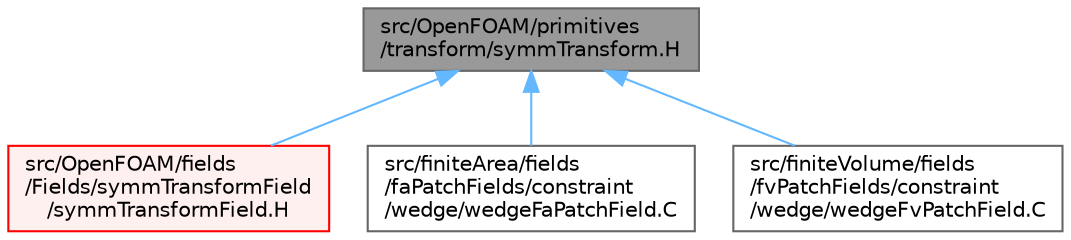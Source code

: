 digraph "src/OpenFOAM/primitives/transform/symmTransform.H"
{
 // LATEX_PDF_SIZE
  bgcolor="transparent";
  edge [fontname=Helvetica,fontsize=10,labelfontname=Helvetica,labelfontsize=10];
  node [fontname=Helvetica,fontsize=10,shape=box,height=0.2,width=0.4];
  Node1 [id="Node000001",label="src/OpenFOAM/primitives\l/transform/symmTransform.H",height=0.2,width=0.4,color="gray40", fillcolor="grey60", style="filled", fontcolor="black",tooltip="3D symmetric tensor transformation operations."];
  Node1 -> Node2 [id="edge1_Node000001_Node000002",dir="back",color="steelblue1",style="solid",tooltip=" "];
  Node2 [id="Node000002",label="src/OpenFOAM/fields\l/Fields/symmTransformField\l/symmTransformField.H",height=0.2,width=0.4,color="red", fillcolor="#FFF0F0", style="filled",URL="$symmTransformField_8H.html",tooltip=" "];
  Node1 -> Node12 [id="edge2_Node000001_Node000012",dir="back",color="steelblue1",style="solid",tooltip=" "];
  Node12 [id="Node000012",label="src/finiteArea/fields\l/faPatchFields/constraint\l/wedge/wedgeFaPatchField.C",height=0.2,width=0.4,color="grey40", fillcolor="white", style="filled",URL="$wedgeFaPatchField_8C.html",tooltip=" "];
  Node1 -> Node13 [id="edge3_Node000001_Node000013",dir="back",color="steelblue1",style="solid",tooltip=" "];
  Node13 [id="Node000013",label="src/finiteVolume/fields\l/fvPatchFields/constraint\l/wedge/wedgeFvPatchField.C",height=0.2,width=0.4,color="grey40", fillcolor="white", style="filled",URL="$wedgeFvPatchField_8C.html",tooltip=" "];
}
